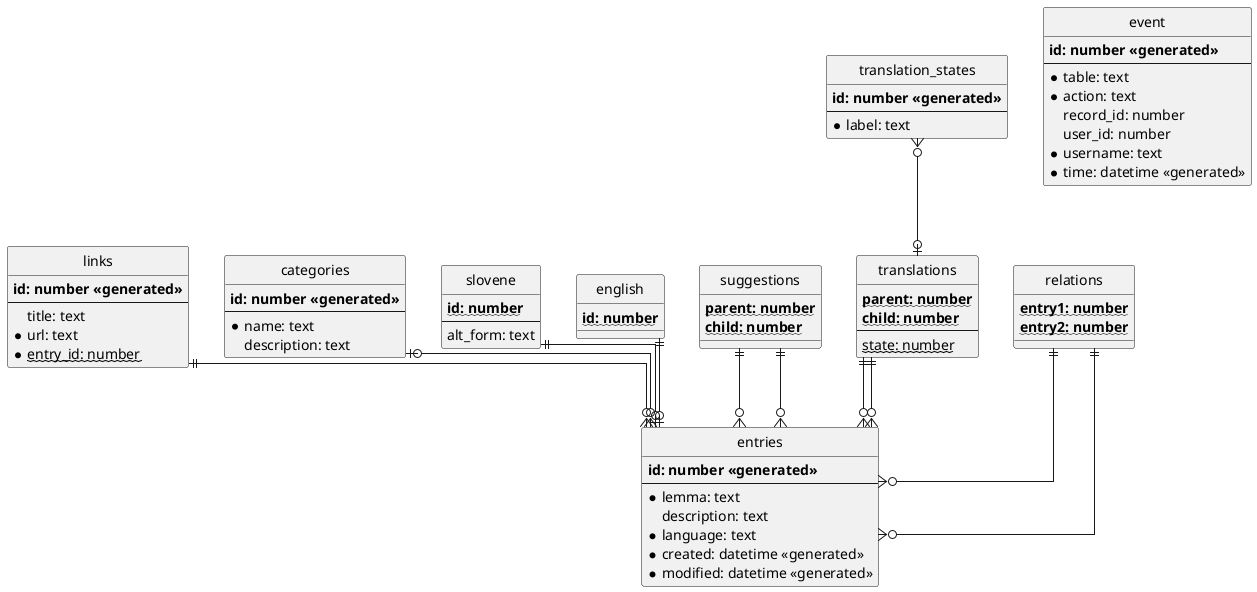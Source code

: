 @startuml db_lexicon

' hide the spot
hide circle

' avoid problems with angled crows feet
skinparam linetype ortho

class links {
    **id: number <<generated>>**
    --
    title: text
    *url: text
    *~~entry_id: number~~
}

class entries {
    **id: number <<generated>>**
    --
    *lemma: text
    description: text
    *language: text
    *created: datetime <<generated>>
    *modified: datetime <<generated>>
}

class categories {
    **id: number <<generated>>**
    --
    *name: text
    description: text
}

class slovene {
    **~~id: number~~**
    --
    alt_form: text
}

class english {
    **~~id: number~~**
}

class suggestions {
    **~~parent: number~~**
    **~~child: number~~**
}

class translations {
    **~~parent: number~~**
    **~~child: number~~**
    --
    ~~state: number~~
}

class translation_states {
    **id: number <<generated>>**
    --
    *label: text
}

class relations {
    **~~entry1: number~~**
    **~~entry2: number~~**
}

class event {
    **id: number <<generated>>**
    --
    *table: text
    *action: text
    record_id: number
    user_id: number
    *username: text
    *time: datetime <<generated>>
}

links ||--o{ entries
categories |o--o{ entries

slovene ||--o| entries
english ||--o| entries

translations ||--o{ entries
translations ||--o{ entries
translation_states }o--o| translations

relations ||--o{ entries
relations ||--o{ entries

suggestions ||--o{ entries
suggestions ||--o{ entries

@enduml